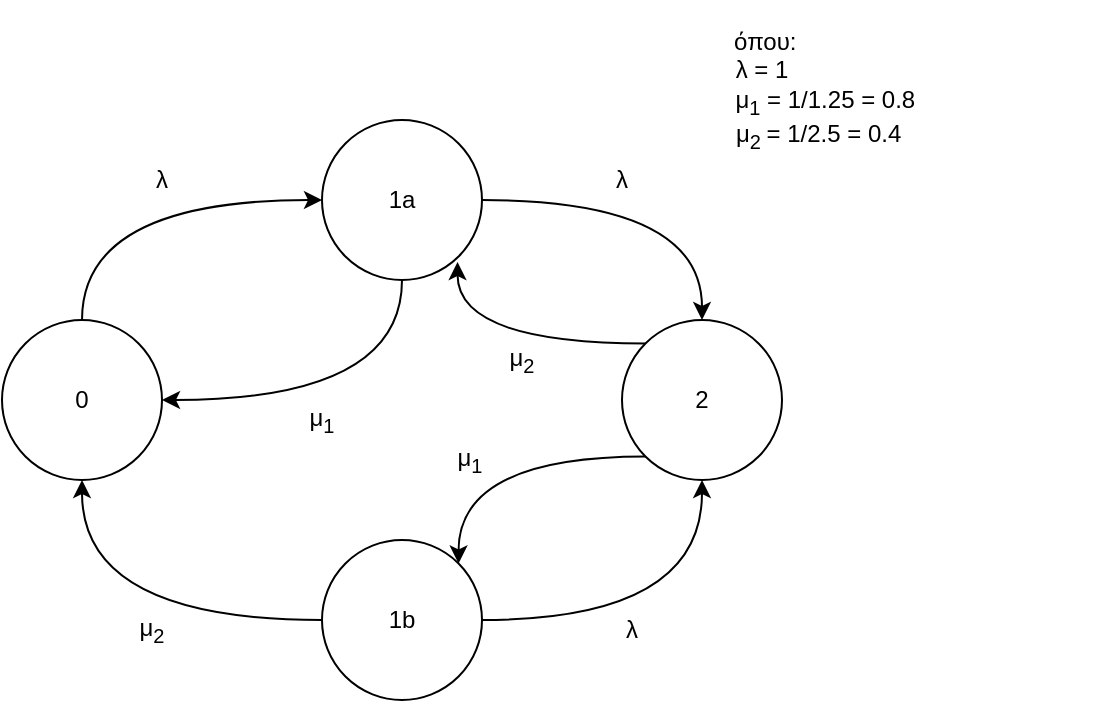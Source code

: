 <mxfile version="14.7.2" type="device"><diagram id="HDKcwWhetNsNt92XTh4_" name="Page-1"><mxGraphModel dx="327" dy="625" grid="1" gridSize="5" guides="1" tooltips="1" connect="1" arrows="1" fold="1" page="1" pageScale="1" pageWidth="827" pageHeight="1169" math="0" shadow="0"><root><mxCell id="0"/><mxCell id="1" parent="0"/><mxCell id="5lNYYmgsc-OCDufGyIvH-7" style="edgeStyle=orthogonalEdgeStyle;rounded=0;orthogonalLoop=1;jettySize=auto;html=1;exitX=0.5;exitY=0;exitDx=0;exitDy=0;entryX=0;entryY=0.5;entryDx=0;entryDy=0;curved=1;" parent="1" source="5lNYYmgsc-OCDufGyIvH-1" target="5lNYYmgsc-OCDufGyIvH-2" edge="1"><mxGeometry relative="1" as="geometry"/></mxCell><mxCell id="5lNYYmgsc-OCDufGyIvH-1" value="0" style="ellipse;whiteSpace=wrap;html=1;aspect=fixed;" parent="1" vertex="1"><mxGeometry x="180" y="340" width="80" height="80" as="geometry"/></mxCell><mxCell id="5lNYYmgsc-OCDufGyIvH-8" style="edgeStyle=orthogonalEdgeStyle;rounded=0;orthogonalLoop=1;jettySize=auto;html=1;exitX=1;exitY=0.5;exitDx=0;exitDy=0;entryX=0.5;entryY=0;entryDx=0;entryDy=0;curved=1;" parent="1" source="5lNYYmgsc-OCDufGyIvH-2" target="5lNYYmgsc-OCDufGyIvH-4" edge="1"><mxGeometry relative="1" as="geometry"/></mxCell><mxCell id="5lNYYmgsc-OCDufGyIvH-16" style="edgeStyle=orthogonalEdgeStyle;curved=1;rounded=0;orthogonalLoop=1;jettySize=auto;html=1;exitX=0.5;exitY=1;exitDx=0;exitDy=0;entryX=1;entryY=0.5;entryDx=0;entryDy=0;" parent="1" source="5lNYYmgsc-OCDufGyIvH-2" target="5lNYYmgsc-OCDufGyIvH-1" edge="1"><mxGeometry relative="1" as="geometry"/></mxCell><mxCell id="5lNYYmgsc-OCDufGyIvH-2" value="1a" style="ellipse;whiteSpace=wrap;html=1;aspect=fixed;" parent="1" vertex="1"><mxGeometry x="340" y="240" width="80" height="80" as="geometry"/></mxCell><mxCell id="5lNYYmgsc-OCDufGyIvH-10" style="edgeStyle=orthogonalEdgeStyle;rounded=0;orthogonalLoop=1;jettySize=auto;html=1;exitX=0;exitY=0.5;exitDx=0;exitDy=0;entryX=0.5;entryY=1;entryDx=0;entryDy=0;curved=1;" parent="1" source="5lNYYmgsc-OCDufGyIvH-3" target="5lNYYmgsc-OCDufGyIvH-1" edge="1"><mxGeometry relative="1" as="geometry"/></mxCell><mxCell id="5lNYYmgsc-OCDufGyIvH-3" value="1b" style="ellipse;whiteSpace=wrap;html=1;aspect=fixed;" parent="1" vertex="1"><mxGeometry x="340" y="450" width="80" height="80" as="geometry"/></mxCell><mxCell id="5lNYYmgsc-OCDufGyIvH-9" style="edgeStyle=orthogonalEdgeStyle;rounded=0;orthogonalLoop=1;jettySize=auto;html=1;exitX=0.5;exitY=1;exitDx=0;exitDy=0;entryX=1;entryY=0.5;entryDx=0;entryDy=0;curved=1;startArrow=classic;startFill=1;endArrow=none;endFill=0;" parent="1" source="5lNYYmgsc-OCDufGyIvH-4" target="5lNYYmgsc-OCDufGyIvH-3" edge="1"><mxGeometry relative="1" as="geometry"/></mxCell><mxCell id="5lNYYmgsc-OCDufGyIvH-13" style="edgeStyle=orthogonalEdgeStyle;rounded=0;orthogonalLoop=1;jettySize=auto;html=1;exitX=0;exitY=1;exitDx=0;exitDy=0;entryX=1;entryY=0;entryDx=0;entryDy=0;curved=1;" parent="1" source="5lNYYmgsc-OCDufGyIvH-4" target="5lNYYmgsc-OCDufGyIvH-3" edge="1"><mxGeometry relative="1" as="geometry"/></mxCell><mxCell id="5lNYYmgsc-OCDufGyIvH-14" style="edgeStyle=orthogonalEdgeStyle;rounded=0;orthogonalLoop=1;jettySize=auto;html=1;exitX=0;exitY=0;exitDx=0;exitDy=0;entryX=0.847;entryY=0.888;entryDx=0;entryDy=0;entryPerimeter=0;curved=1;" parent="1" source="5lNYYmgsc-OCDufGyIvH-4" target="5lNYYmgsc-OCDufGyIvH-2" edge="1"><mxGeometry relative="1" as="geometry"/></mxCell><mxCell id="5lNYYmgsc-OCDufGyIvH-4" value="2" style="ellipse;whiteSpace=wrap;html=1;aspect=fixed;" parent="1" vertex="1"><mxGeometry x="490" y="340" width="80" height="80" as="geometry"/></mxCell><mxCell id="5lNYYmgsc-OCDufGyIvH-17" value="λ" style="text;html=1;strokeColor=none;fillColor=none;align=center;verticalAlign=middle;whiteSpace=wrap;rounded=0;" parent="1" vertex="1"><mxGeometry x="240" y="260" width="40" height="20" as="geometry"/></mxCell><mxCell id="5lNYYmgsc-OCDufGyIvH-18" value="λ" style="text;html=1;strokeColor=none;fillColor=none;align=center;verticalAlign=middle;whiteSpace=wrap;rounded=0;" parent="1" vertex="1"><mxGeometry x="470" y="260" width="40" height="20" as="geometry"/></mxCell><mxCell id="5lNYYmgsc-OCDufGyIvH-19" value="μ&lt;sub&gt;1&lt;/sub&gt;" style="text;html=1;strokeColor=none;fillColor=none;align=center;verticalAlign=middle;whiteSpace=wrap;rounded=0;" parent="1" vertex="1"><mxGeometry x="320" y="380" width="40" height="20" as="geometry"/></mxCell><mxCell id="5lNYYmgsc-OCDufGyIvH-20" value="μ&lt;sub&gt;2&lt;/sub&gt;" style="text;html=1;strokeColor=none;fillColor=none;align=center;verticalAlign=middle;whiteSpace=wrap;rounded=0;" parent="1" vertex="1"><mxGeometry x="420" y="350" width="40" height="20" as="geometry"/></mxCell><mxCell id="5lNYYmgsc-OCDufGyIvH-21" value="μ&lt;sub&gt;1&lt;/sub&gt;" style="text;html=1;strokeColor=none;fillColor=none;align=center;verticalAlign=middle;whiteSpace=wrap;rounded=0;" parent="1" vertex="1"><mxGeometry x="394" y="400" width="40" height="20" as="geometry"/></mxCell><mxCell id="5lNYYmgsc-OCDufGyIvH-25" value="λ" style="text;html=1;strokeColor=none;fillColor=none;align=center;verticalAlign=middle;whiteSpace=wrap;rounded=0;" parent="1" vertex="1"><mxGeometry x="475" y="485" width="40" height="20" as="geometry"/></mxCell><mxCell id="5lNYYmgsc-OCDufGyIvH-26" value="μ&lt;sub&gt;2&lt;/sub&gt;" style="text;html=1;strokeColor=none;fillColor=none;align=center;verticalAlign=middle;whiteSpace=wrap;rounded=0;" parent="1" vertex="1"><mxGeometry x="235" y="485" width="40" height="20" as="geometry"/></mxCell><mxCell id="5lNYYmgsc-OCDufGyIvH-27" value="&amp;nbsp; &amp;nbsp; &amp;nbsp; &amp;nbsp; &amp;nbsp; όπου:&lt;br&gt;&amp;nbsp; &amp;nbsp; &amp;nbsp; &amp;nbsp; &amp;nbsp;λ = 1&lt;br&gt;&amp;nbsp; &amp;nbsp; &amp;nbsp; &amp;nbsp; &amp;nbsp; &amp;nbsp; &amp;nbsp; &amp;nbsp; &amp;nbsp; &amp;nbsp; &amp;nbsp; &amp;nbsp; &amp;nbsp; &amp;nbsp; μ&lt;sub&gt;1&lt;/sub&gt;&amp;nbsp;= 1/1.25 = 0.8&lt;br&gt;&amp;nbsp; &amp;nbsp; &amp;nbsp; &amp;nbsp; &amp;nbsp; &amp;nbsp; &amp;nbsp; &amp;nbsp; &amp;nbsp; &amp;nbsp; &amp;nbsp; &amp;nbsp; &amp;nbsp; μ&lt;sub&gt;2&amp;nbsp;&lt;/sub&gt;= 1/2.5 = 0.4" style="text;html=1;strokeColor=none;fillColor=none;align=center;verticalAlign=middle;whiteSpace=wrap;rounded=0;" parent="1" vertex="1"><mxGeometry x="355" y="180" width="380" height="90" as="geometry"/></mxCell></root></mxGraphModel></diagram></mxfile>